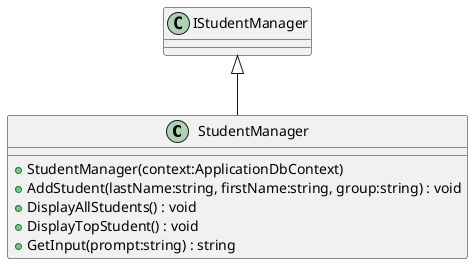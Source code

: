 @startuml
class StudentManager {
    + StudentManager(context:ApplicationDbContext)
    + AddStudent(lastName:string, firstName:string, group:string) : void
    + DisplayAllStudents() : void
    + DisplayTopStudent() : void
    + GetInput(prompt:string) : string
}
IStudentManager <|-- StudentManager
@enduml
